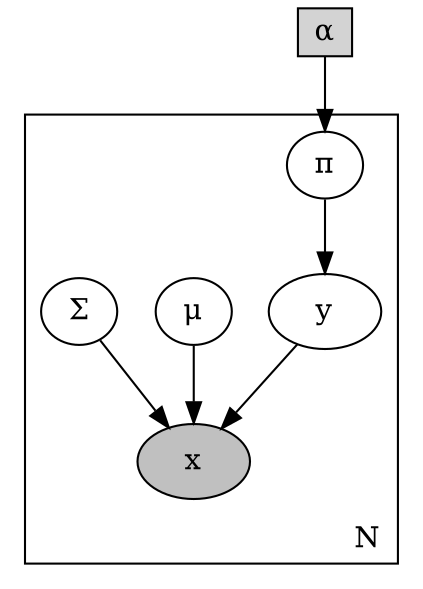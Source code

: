 digraph {
	subgraph cluster_N {
    rankdir=TB;
		label=N; labeljust=r; labelloc=b;
        y -> x;
		y [label="y" fillcolor=white shape=ellipse style=filled];
		x [label="x" fillcolor=grey shape=ellipse style=filled];
        p [label="π", width=0.20,height=0.2, ];
        m [label="μ", width=0.20,height=0.2, ]; 
        s [label="Σ", width=0.20,height=0.2, ];
        p -> y;
        m -> x;
        s -> x;
    }
    a -> p;
    a [label="α", shape=box, width=0.20,height=0.2,style=filled, ];
}


